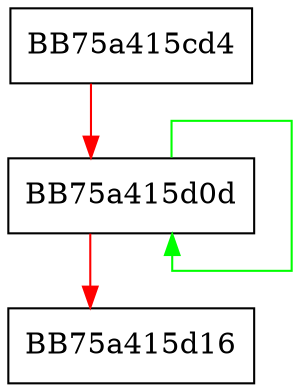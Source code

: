 digraph Insert {
  node [shape="box"];
  graph [splines=ortho];
  BB75a415cd4 -> BB75a415d0d [color="red"];
  BB75a415d0d -> BB75a415d0d [color="green"];
  BB75a415d0d -> BB75a415d16 [color="red"];
}